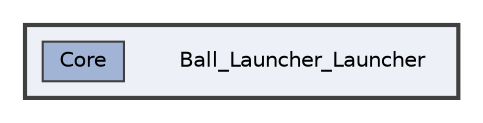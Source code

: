 digraph "Ball_Launcher_Launcher"
{
 // LATEX_PDF_SIZE
  bgcolor="transparent";
  edge [fontname=Helvetica,fontsize=10,labelfontname=Helvetica,labelfontsize=10];
  node [fontname=Helvetica,fontsize=10,shape=box,height=0.2,width=0.4];
  compound=true
  subgraph clusterdir_c1ce51abe2a085a3a7c487358c25ad30 {
    graph [ bgcolor="#edf0f7", pencolor="grey25", label="", fontname=Helvetica,fontsize=10 style="filled,bold", URL="dir_c1ce51abe2a085a3a7c487358c25ad30.html",tooltip=""]
    dir_c1ce51abe2a085a3a7c487358c25ad30 [shape=plaintext, label="Ball_Launcher_Launcher"];
  dir_68a92c5493cf2247fbbfdd73a853193e [label="Core", fillcolor="#a2b4d6", color="grey25", style="filled", URL="dir_68a92c5493cf2247fbbfdd73a853193e.html",tooltip=""];
  }
}
